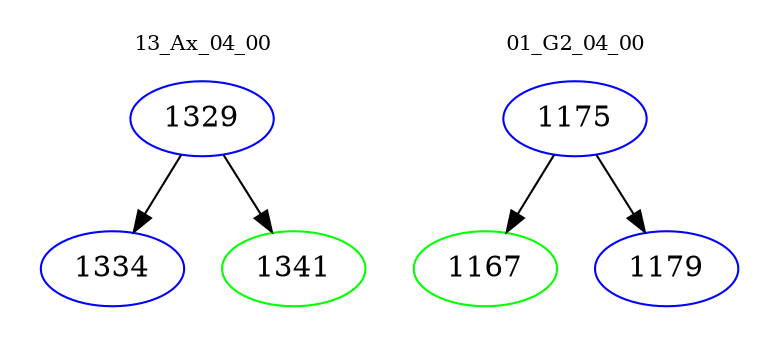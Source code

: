 digraph{
subgraph cluster_0 {
color = white
label = "13_Ax_04_00";
fontsize=10;
T0_1329 [label="1329", color="blue"]
T0_1329 -> T0_1334 [color="black"]
T0_1334 [label="1334", color="blue"]
T0_1329 -> T0_1341 [color="black"]
T0_1341 [label="1341", color="green"]
}
subgraph cluster_1 {
color = white
label = "01_G2_04_00";
fontsize=10;
T1_1175 [label="1175", color="blue"]
T1_1175 -> T1_1167 [color="black"]
T1_1167 [label="1167", color="green"]
T1_1175 -> T1_1179 [color="black"]
T1_1179 [label="1179", color="blue"]
}
}
